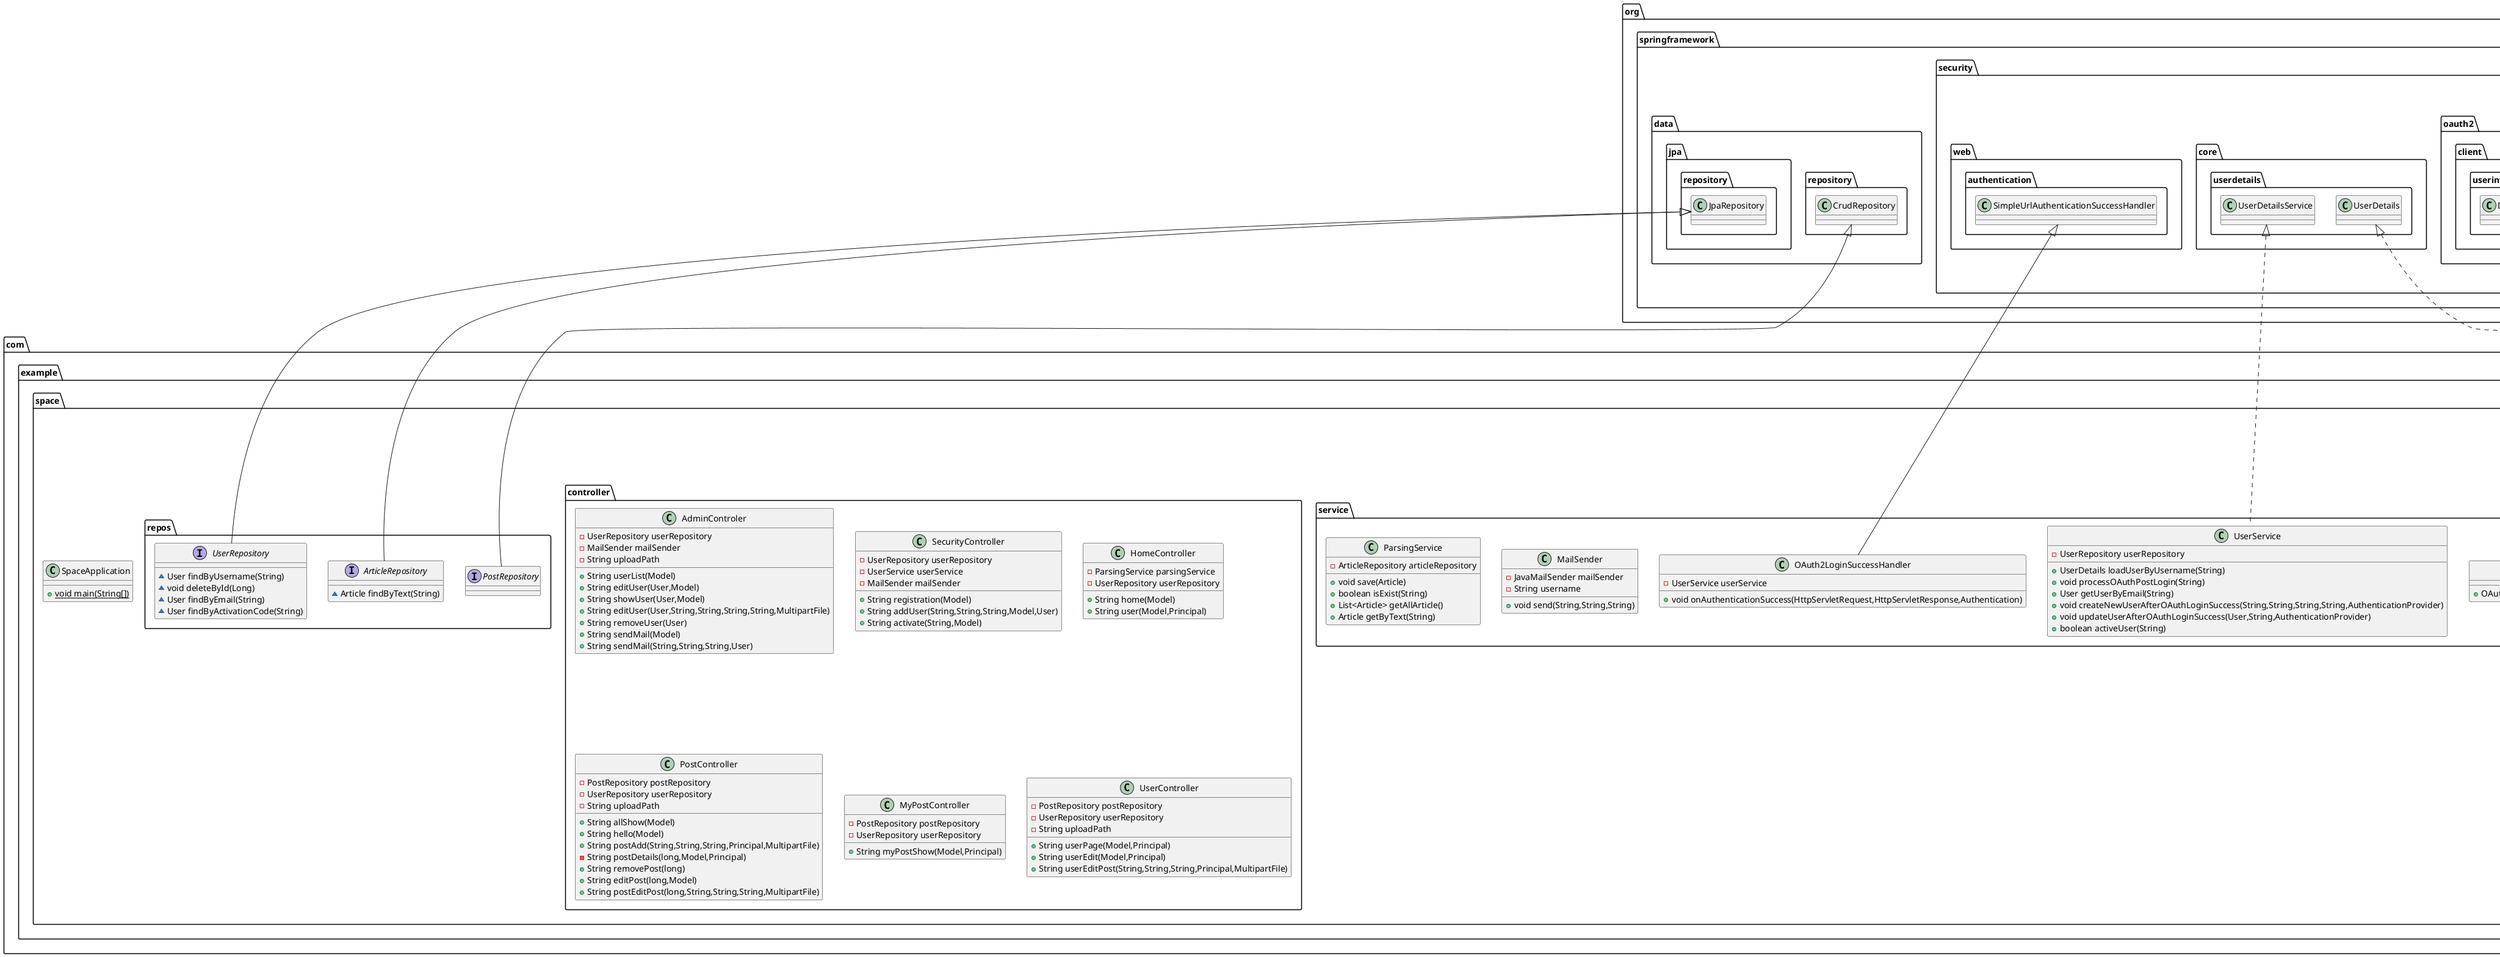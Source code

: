     @startuml
class com.example.space.config.MailConfig {
- String host
- String username
- String password
- int post
- String protocol
- String debug
+ JavaMailSender getMailSender()
}
class com.example.space.models.Parsing {
- ParsingService parsingService
+ void parseArticle()
}
class com.example.space.service.CustomOAuth2UserService {
+ OAuth2User loadUser(OAuth2UserRequest)
}
class com.example.space.models.CustomOAuth2User {
- OAuth2User oAuth2User
+ Map<String,Object> getAttributes()
+ Collection<? extends GrantedAuthority> getAuthorities()
+ String getName()
+ String getEmail()
+ String getFullName()
+ String getFamilyName()
+ String getGivenName()
}
class com.example.space.controller.AdminControler {
- UserRepository userRepository
- MailSender mailSender
- String uploadPath
+ String userList(Model)
+ String editUser(User,Model)
+ String showUser(User,Model)
+ String editUser(User,String,String,String,String,MultipartFile)
+ String removeUser(User)
+ String sendMail(Model)
+ String sendMail(String,String,String,User)
}
class com.example.space.models.User {
- Long id
- String sub
- String username
- boolean active
- String firstName
- String email
- String activationCode
- AuthenticationProvider authenticationProvider
- List<Post> posts
- String filename
- Set<Role> roles
+ boolean isAccountNonExpired()
+ boolean isAccountNonLocked()
+ boolean isCredentialsNonExpired()
+ boolean isEnabled()
+ Collection<? extends GrantedAuthority> getAuthorities()
}
class com.example.space.controller.SecurityController {
- UserRepository userRepository
- UserService userService
- MailSender mailSender
+ String registration(Model)
+ String addUser(String,String,String,Model,User)
+ String activate(String,Model)
}
class com.example.space.service.OAuth2LoginSuccessHandler {
- UserService userService
+ void onAuthenticationSuccess(HttpServletRequest,HttpServletResponse,Authentication)
}
class com.example.space.models.Post {
- Long id
- String title
- String anons
- String fullText
- String date
- User user
- String filename
+ String getFilename()
+ void setFilename(String)
+ User getUser()
+ void setUser(User)
+ String getDate()
+ void setDate()
+ Long getId()
+ void setId(Long)
+ String getTitle()
+ void setTitle(String)
+ String getAnons()
+ void setAnons(String)
+ String getFullText()
+ void setFullText(String)
}
class com.example.space.service.UserService {
- UserRepository userRepository
+ UserDetails loadUserByUsername(String)
+ void processOAuthPostLogin(String)
+ User getUserByEmail(String)
+ void createNewUserAfterOAuthLoginSuccess(String,String,String,String,AuthenticationProvider)
+ void updateUserAfterOAuthLoginSuccess(User,String,AuthenticationProvider)
+ boolean activeUser(String)
}
interface com.example.space.repos.PostRepository {
}
class com.example.space.controller.HomeController {
- ParsingService parsingService
- UserRepository userRepository
+ String home(Model)
+ String user(Model,Principal)
}
class com.example.space.controller.PostController {
- PostRepository postRepository
- UserRepository userRepository
- String uploadPath
+ String allShow(Model)
+ String hello(Model)
+ String postAdd(String,String,String,Principal,MultipartFile)
- String postDetails(long,Model,Principal)
+ String removePost(long)
+ String editPost(long,Model)
+ String postEditPost(long,String,String,String,MultipartFile)
}
class com.example.space.controller.MyPostController {
- PostRepository postRepository
- UserRepository userRepository
+ String myPostShow(Model,Principal)
}
class com.example.space.SpaceApplication {
+ {static} void main(String[])
}
class com.example.space.service.MailSender {
- JavaMailSender mailSender
- String username
+ void send(String,String,String)
}
class com.example.space.service.ParsingService {
- ArticleRepository articleRepository
+ void save(Article)
+ boolean isExist(String)
+ List<Article> getAllArticle()
+ Article getByText(String)
}
class com.example.space.models.Article {
- Long id
- String url
- String text
}
interface com.example.space.repos.UserRepository {
~ User findByUsername(String)
~ void deleteById(Long)
~ User findByEmail(String)
~ User findByActivationCode(String)
}
interface com.example.space.repos.ArticleRepository {
~ Article findByText(String)
}
class com.example.space.config.MvcConfig {
- String uploadPath
+ void addViewControllers(ViewControllerRegistry)
+ void addResourceHandlers(ResourceHandlerRegistry)
}
class com.example.space.controller.UserController {
- PostRepository postRepository
- UserRepository userRepository
- String uploadPath
+ String userPage(Model,Principal)
+ String userEdit(Model,Principal)
+ String userEditPost(String,String,String,Principal,MultipartFile)
}
class com.example.space.config.WebSecurityConfig {
- CustomOAuth2UserService oAuth2UserService
- UserService userService
- OAuth2LoginSuccessHandler oAuth2LoginSuccessHandler
# void configure(HttpSecurity)
# void configure(AuthenticationManagerBuilder)
}


org.springframework.security.oauth2.client.userinfo.DefaultOAuth2UserService <|-- com.example.space.service.CustomOAuth2UserService
org.springframework.security.oauth2.core.user.OAuth2User <|.. com.example.space.models.CustomOAuth2User
org.springframework.security.core.userdetails.UserDetails <|.. com.example.space.models.User
org.springframework.security.web.authentication.SimpleUrlAuthenticationSuccessHandler <|-- com.example.space.service.OAuth2LoginSuccessHandler
org.springframework.security.core.userdetails.UserDetailsService <|.. com.example.space.service.UserService
org.springframework.data.repository.CrudRepository <|-- com.example.space.repos.PostRepository
org.springframework.data.jpa.repository.JpaRepository <|-- com.example.space.repos.UserRepository
org.springframework.data.jpa.repository.JpaRepository <|-- com.example.space.repos.ArticleRepository
org.springframework.web.servlet.config.annotation.WebMvcConfigurer <|.. com.example.space.config.MvcConfig
org.springframework.security.config.annotation.web.configuration.WebSecurityConfigurerAdapter <|-- com.example.space.config.WebSecurityConfig
@enduml